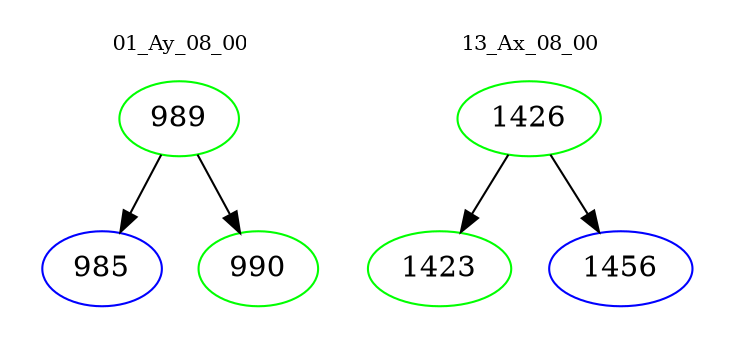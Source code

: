 digraph{
subgraph cluster_0 {
color = white
label = "01_Ay_08_00";
fontsize=10;
T0_989 [label="989", color="green"]
T0_989 -> T0_985 [color="black"]
T0_985 [label="985", color="blue"]
T0_989 -> T0_990 [color="black"]
T0_990 [label="990", color="green"]
}
subgraph cluster_1 {
color = white
label = "13_Ax_08_00";
fontsize=10;
T1_1426 [label="1426", color="green"]
T1_1426 -> T1_1423 [color="black"]
T1_1423 [label="1423", color="green"]
T1_1426 -> T1_1456 [color="black"]
T1_1456 [label="1456", color="blue"]
}
}
